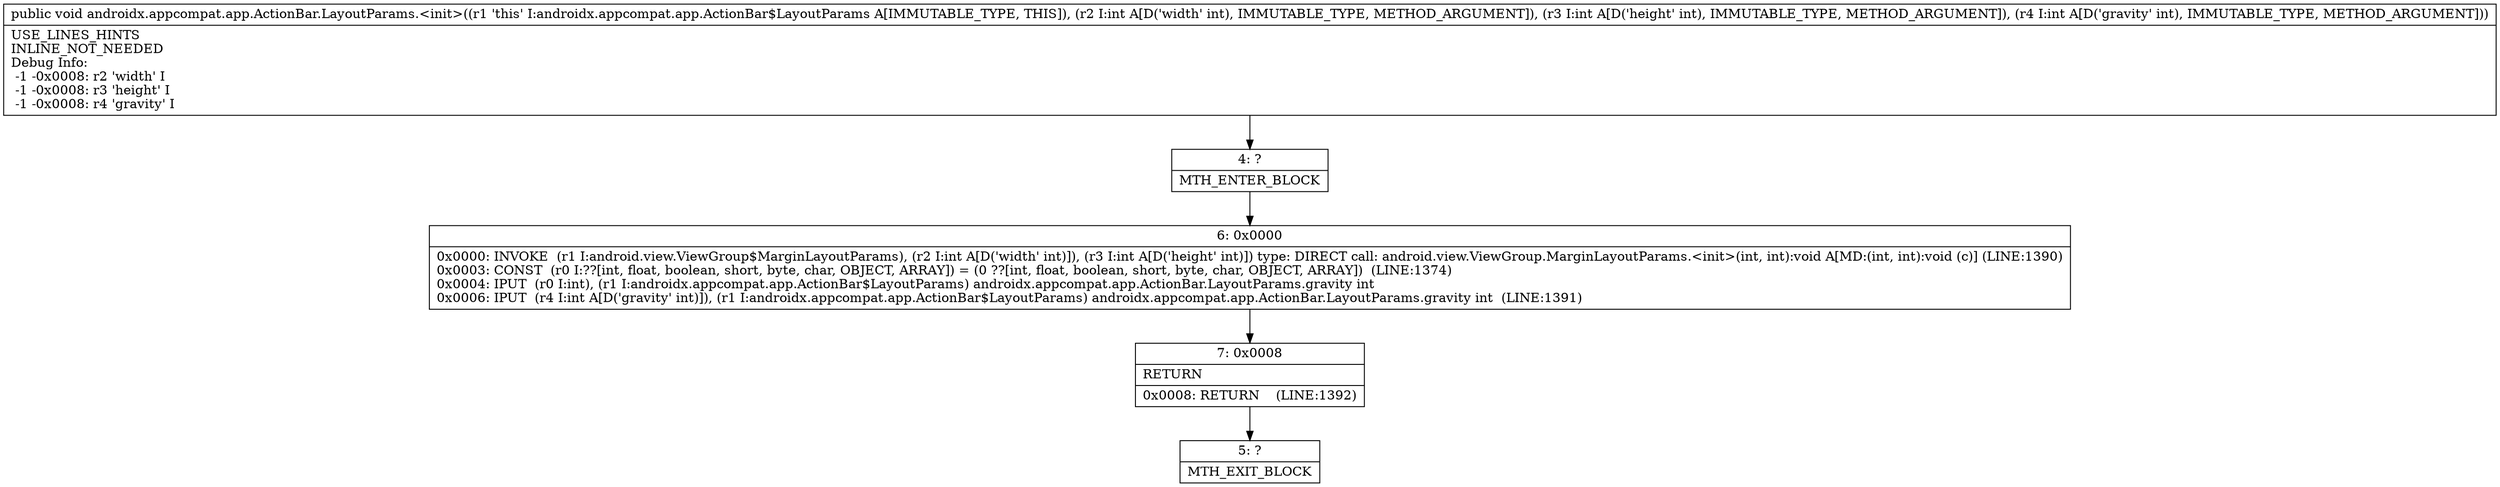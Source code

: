 digraph "CFG forandroidx.appcompat.app.ActionBar.LayoutParams.\<init\>(III)V" {
Node_4 [shape=record,label="{4\:\ ?|MTH_ENTER_BLOCK\l}"];
Node_6 [shape=record,label="{6\:\ 0x0000|0x0000: INVOKE  (r1 I:android.view.ViewGroup$MarginLayoutParams), (r2 I:int A[D('width' int)]), (r3 I:int A[D('height' int)]) type: DIRECT call: android.view.ViewGroup.MarginLayoutParams.\<init\>(int, int):void A[MD:(int, int):void (c)] (LINE:1390)\l0x0003: CONST  (r0 I:??[int, float, boolean, short, byte, char, OBJECT, ARRAY]) = (0 ??[int, float, boolean, short, byte, char, OBJECT, ARRAY])  (LINE:1374)\l0x0004: IPUT  (r0 I:int), (r1 I:androidx.appcompat.app.ActionBar$LayoutParams) androidx.appcompat.app.ActionBar.LayoutParams.gravity int \l0x0006: IPUT  (r4 I:int A[D('gravity' int)]), (r1 I:androidx.appcompat.app.ActionBar$LayoutParams) androidx.appcompat.app.ActionBar.LayoutParams.gravity int  (LINE:1391)\l}"];
Node_7 [shape=record,label="{7\:\ 0x0008|RETURN\l|0x0008: RETURN    (LINE:1392)\l}"];
Node_5 [shape=record,label="{5\:\ ?|MTH_EXIT_BLOCK\l}"];
MethodNode[shape=record,label="{public void androidx.appcompat.app.ActionBar.LayoutParams.\<init\>((r1 'this' I:androidx.appcompat.app.ActionBar$LayoutParams A[IMMUTABLE_TYPE, THIS]), (r2 I:int A[D('width' int), IMMUTABLE_TYPE, METHOD_ARGUMENT]), (r3 I:int A[D('height' int), IMMUTABLE_TYPE, METHOD_ARGUMENT]), (r4 I:int A[D('gravity' int), IMMUTABLE_TYPE, METHOD_ARGUMENT]))  | USE_LINES_HINTS\lINLINE_NOT_NEEDED\lDebug Info:\l  \-1 \-0x0008: r2 'width' I\l  \-1 \-0x0008: r3 'height' I\l  \-1 \-0x0008: r4 'gravity' I\l}"];
MethodNode -> Node_4;Node_4 -> Node_6;
Node_6 -> Node_7;
Node_7 -> Node_5;
}

